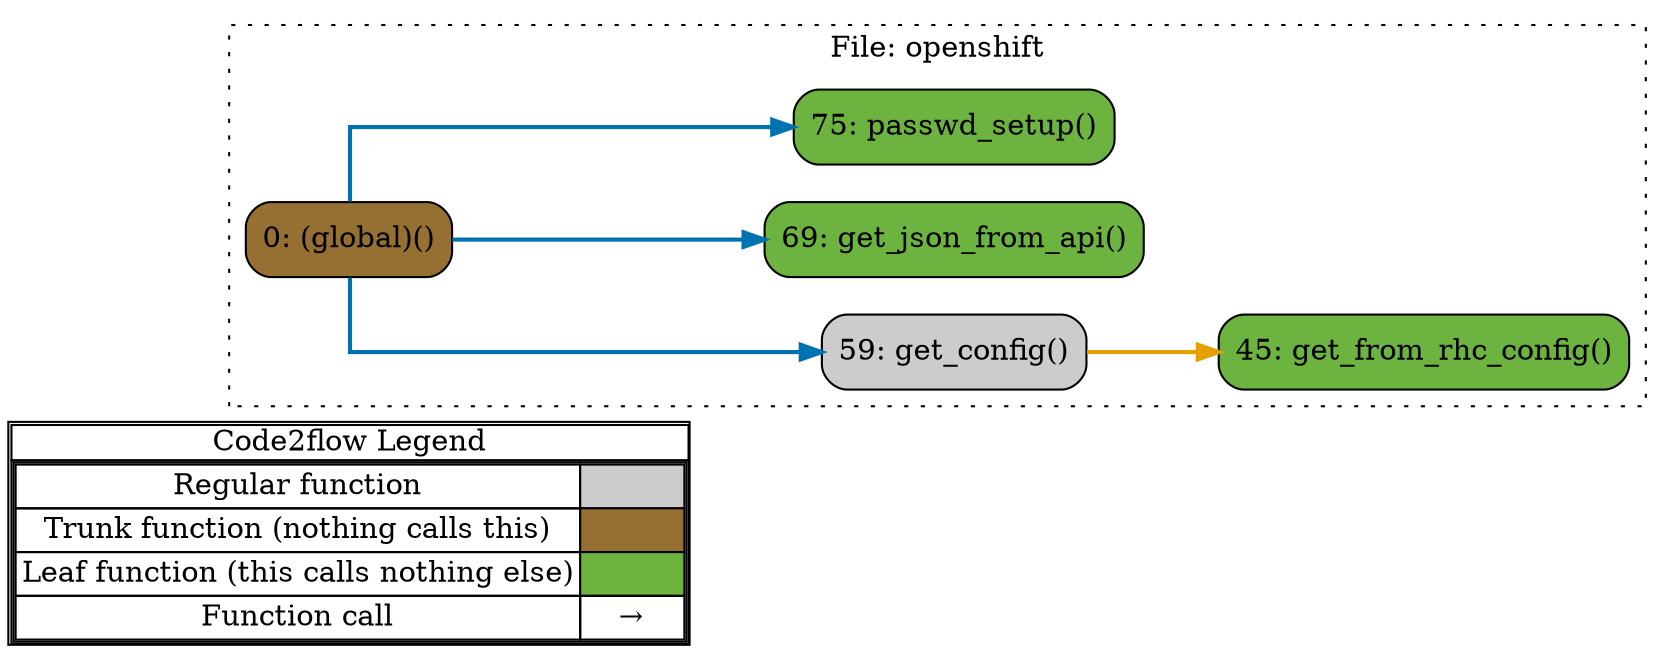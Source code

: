 digraph G {
concentrate=true;
splines="ortho";
rankdir="LR";
subgraph legend{
    rank = min;
    label = "legend";
    Legend [shape=none, margin=0, label = <
        <table cellspacing="0" cellpadding="0" border="1"><tr><td>Code2flow Legend</td></tr><tr><td>
        <table cellspacing="0">
        <tr><td>Regular function</td><td width="50px" bgcolor='#cccccc'></td></tr>
        <tr><td>Trunk function (nothing calls this)</td><td bgcolor='#966F33'></td></tr>
        <tr><td>Leaf function (this calls nothing else)</td><td bgcolor='#6db33f'></td></tr>
        <tr><td>Function call</td><td><font color='black'>&#8594;</font></td></tr>
        </table></td></tr></table>
        >];
}node_7fa1d245 [label="0: (global)()" name="openshift::(global)" shape="rect" style="rounded,filled" fillcolor="#966F33" ];
node_44be8e39 [label="59: get_config()" name="openshift::get_config" shape="rect" style="rounded,filled" fillcolor="#cccccc" ];
node_b9af0b8d [label="45: get_from_rhc_config()" name="openshift::get_from_rhc_config" shape="rect" style="rounded,filled" fillcolor="#6db33f" ];
node_ed95cd2d [label="69: get_json_from_api()" name="openshift::get_json_from_api" shape="rect" style="rounded,filled" fillcolor="#6db33f" ];
node_884ff2a0 [label="75: passwd_setup()" name="openshift::passwd_setup" shape="rect" style="rounded,filled" fillcolor="#6db33f" ];
node_7fa1d245 -> node_44be8e39 [color="#0072B2" penwidth="2"];
node_7fa1d245 -> node_44be8e39 [color="#0072B2" penwidth="2"];
node_7fa1d245 -> node_44be8e39 [color="#0072B2" penwidth="2"];
node_7fa1d245 -> node_ed95cd2d [color="#0072B2" penwidth="2"];
node_7fa1d245 -> node_ed95cd2d [color="#0072B2" penwidth="2"];
node_7fa1d245 -> node_884ff2a0 [color="#0072B2" penwidth="2"];
node_44be8e39 -> node_b9af0b8d [color="#E69F00" penwidth="2"];
subgraph cluster_d7bed266 {
    node_b9af0b8d node_44be8e39 node_ed95cd2d node_884ff2a0 node_7fa1d245;
    label="File: openshift";
    name="openshift";
    style="filled";
    graph[style=dotted];
};
}

